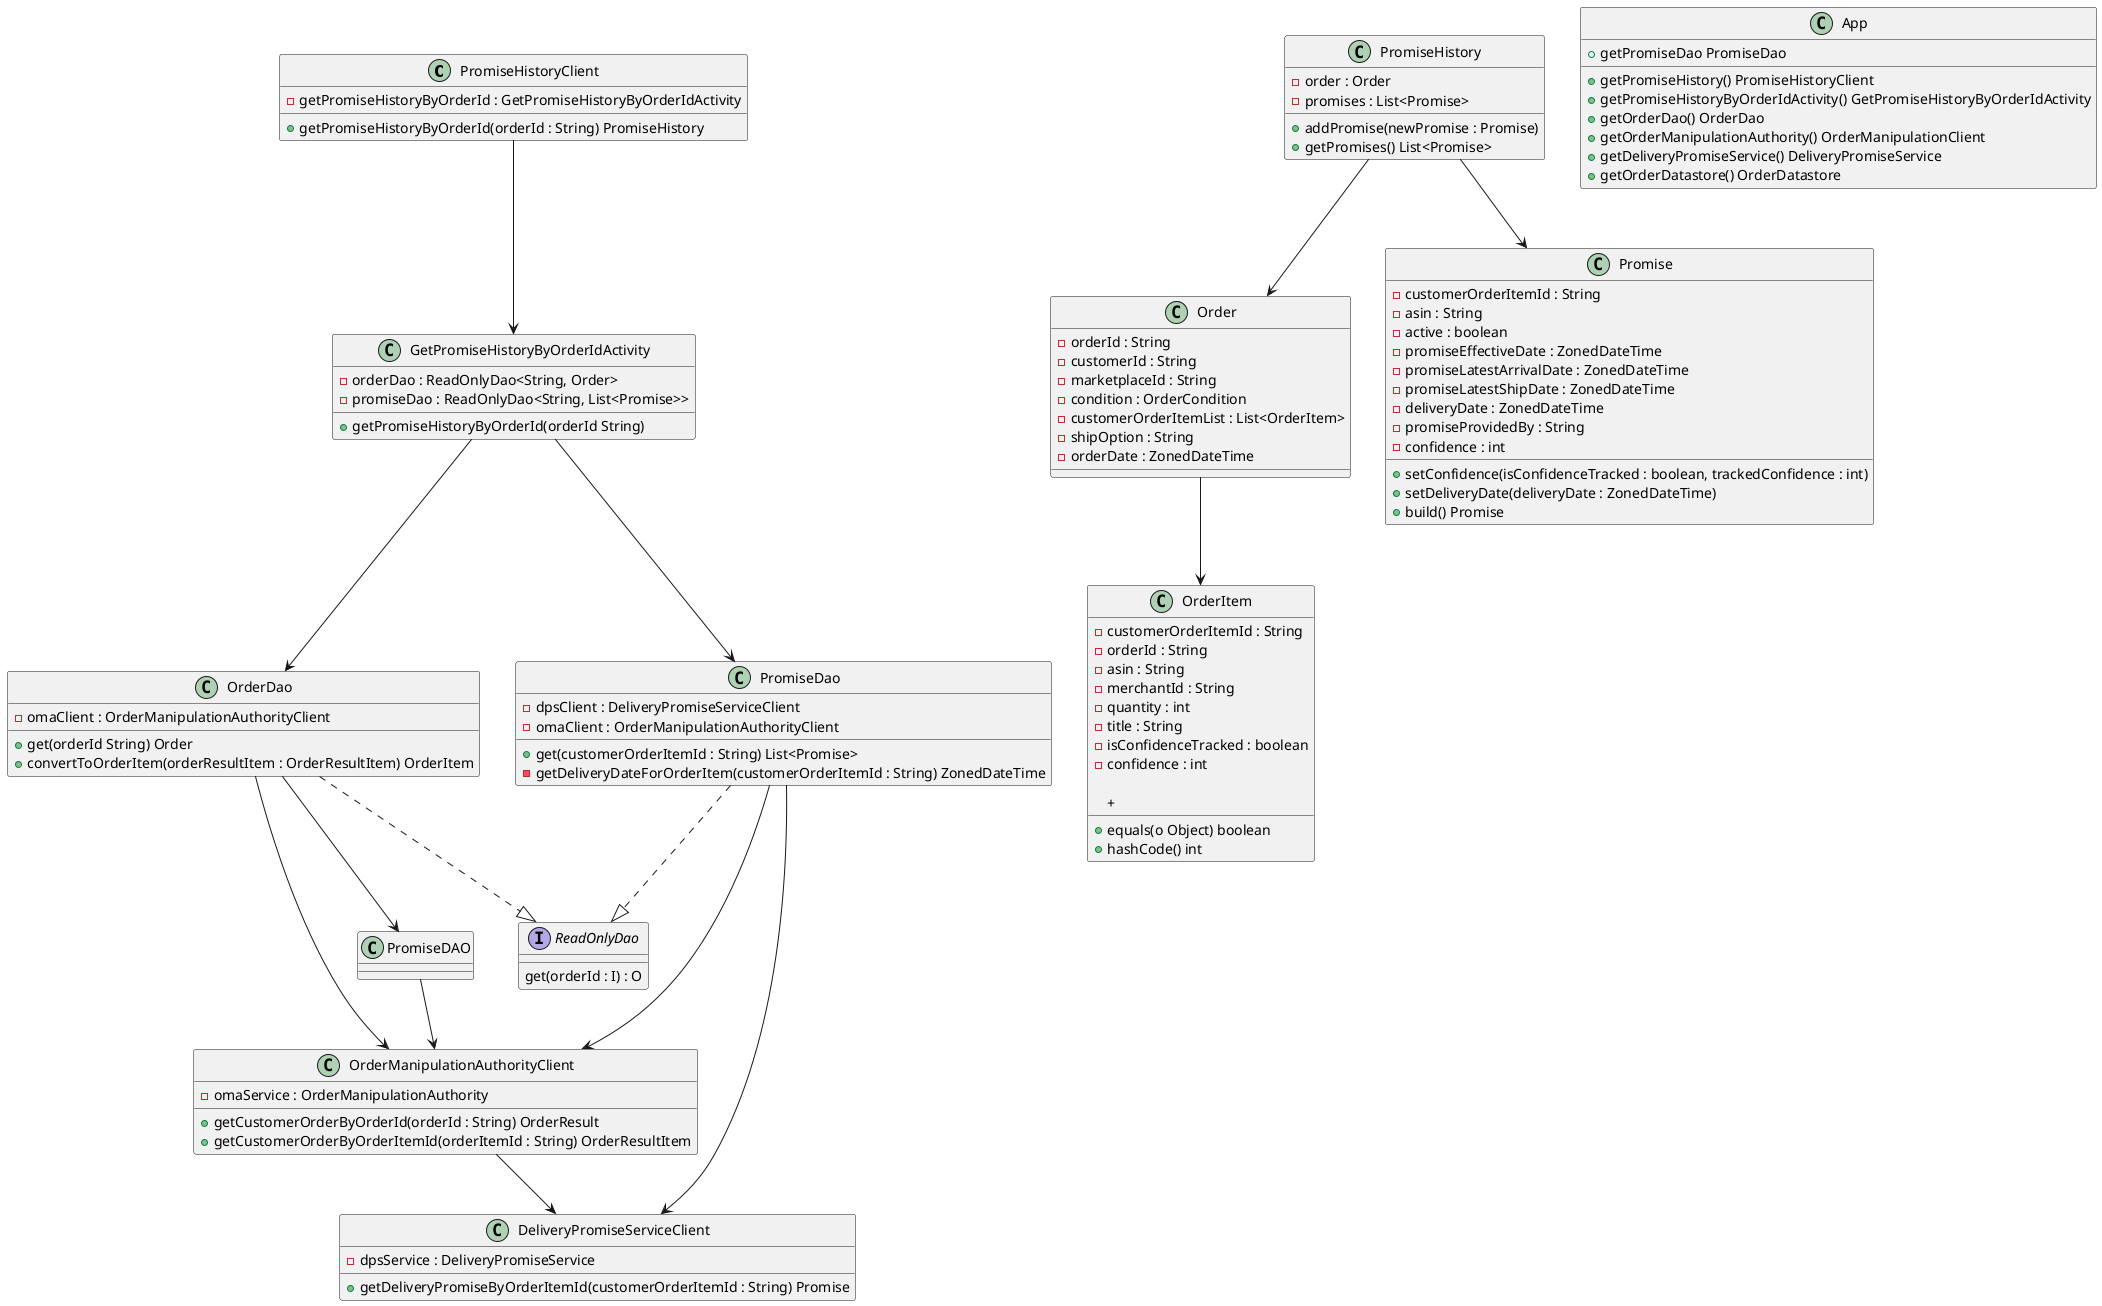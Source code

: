 @startuml


class PromiseHistoryClient {
    - getPromiseHistoryByOrderId : GetPromiseHistoryByOrderIdActivity

    + getPromiseHistoryByOrderId(orderId : String) PromiseHistory
}

class GetPromiseHistoryByOrderIdActivity {
    - orderDao : ReadOnlyDao<String, Order>
    - promiseDao : ReadOnlyDao<String, List<Promise>>

    + getPromiseHistoryByOrderId(orderId String)
}

class OrderDao {
    - omaClient : OrderManipulationAuthorityClient

    + get(orderId String) Order
    + convertToOrderItem(orderResultItem : OrderResultItem) OrderItem
}

class PromiseDao {
    - dpsClient : DeliveryPromiseServiceClient
    - omaClient : OrderManipulationAuthorityClient

    + get(customerOrderItemId : String) List<Promise>
    - getDeliveryDateForOrderItem(customerOrderItemId : String) ZonedDateTime

}

class OrderManipulationAuthorityClient {
    - omaService : OrderManipulationAuthority

    + getCustomerOrderByOrderId(orderId : String) OrderResult
    + getCustomerOrderByOrderItemId(orderItemId : String) OrderResultItem
}

class DeliveryPromiseServiceClient {
    - dpsService : DeliveryPromiseService

    + getDeliveryPromiseByOrderItemId(customerOrderItemId : String) Promise
}

interface ReadOnlyDao {
    get(orderId : I) : O
}

class Order {
    - orderId : String
    - customerId : String
    - marketplaceId : String
    - condition : OrderCondition
    - customerOrderItemList : List<OrderItem>
    - shipOption : String
    - orderDate : ZonedDateTime

}

class OrderItem {
    - customerOrderItemId : String
    - orderId : String
    - asin : String
    - merchantId : String
    - quantity : int
    - title : String
    - isConfidenceTracked : boolean
    - confidence : int

    + equals(o Object) boolean
    + hashCode() int
    +
}

class Promise {
    - customerOrderItemId : String
    - asin : String
    - active : boolean
    - promiseEffectiveDate : ZonedDateTime
    - promiseLatestArrivalDate : ZonedDateTime
    - promiseLatestShipDate : ZonedDateTime
    - deliveryDate : ZonedDateTime
    - promiseProvidedBy : String
    - confidence : int

    + setConfidence(isConfidenceTracked : boolean, trackedConfidence : int)
    + setDeliveryDate(deliveryDate : ZonedDateTime)
    + build() Promise

}

class PromiseHistory {
    - order : Order
    - promises : List<Promise>

    + addPromise(newPromise : Promise)
    + getPromises() List<Promise>
}

class App {
    + getPromiseHistory() PromiseHistoryClient
    + getPromiseHistoryByOrderIdActivity() GetPromiseHistoryByOrderIdActivity
    + getOrderDao() OrderDao
    + getPromiseDao PromiseDao
    + getOrderManipulationAuthority() OrderManipulationClient
    + getDeliveryPromiseService() DeliveryPromiseService
    + getOrderDatastore() OrderDatastore
}


PromiseHistoryClient --> GetPromiseHistoryByOrderIdActivity
GetPromiseHistoryByOrderIdActivity --> OrderDao
OrderDao --> PromiseDAO
PromiseDAO --> OrderManipulationAuthorityClient
OrderManipulationAuthorityClient --> DeliveryPromiseServiceClient
GetPromiseHistoryByOrderIdActivity --> PromiseDao
PromiseDao --> DeliveryPromiseServiceClient
PromiseDao --> OrderManipulationAuthorityClient
OrderDao --> OrderManipulationAuthorityClient
PromiseHistory --> Order
PromiseHistory --> Promise
Order --> OrderItem
OrderDao ..|> ReadOnlyDao
PromiseDao ..|> ReadOnlyDao

@enduml